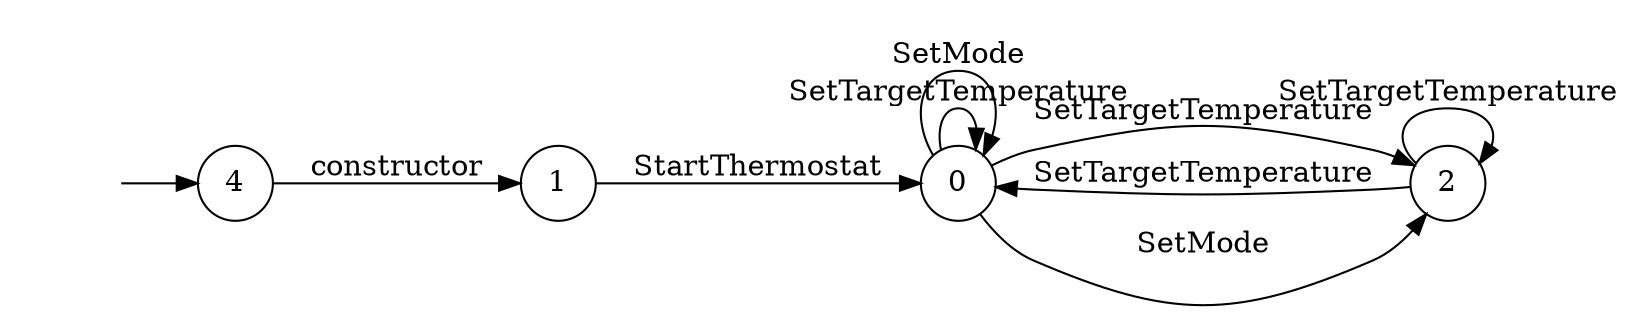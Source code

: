 digraph "Dapp-Automata-data/fuzzer/testnetdata-model-rq1/RoomThermostat/contractorplus" {
	graph [rankdir=LR]
	"" [label="" shape=plaintext]
	4 [label=4 shape=circle]
	2 [label=2 shape=circle]
	1 [label=1 shape=circle]
	0 [label=0 shape=circle]
	"" -> 4 [label=""]
	0 -> 2 [label=SetTargetTemperature]
	0 -> 0 [label=SetTargetTemperature]
	0 -> 2 [label=SetMode]
	0 -> 0 [label=SetMode]
	1 -> 0 [label=StartThermostat]
	2 -> 2 [label=SetTargetTemperature]
	2 -> 0 [label=SetTargetTemperature]
	4 -> 1 [label=constructor]
}
